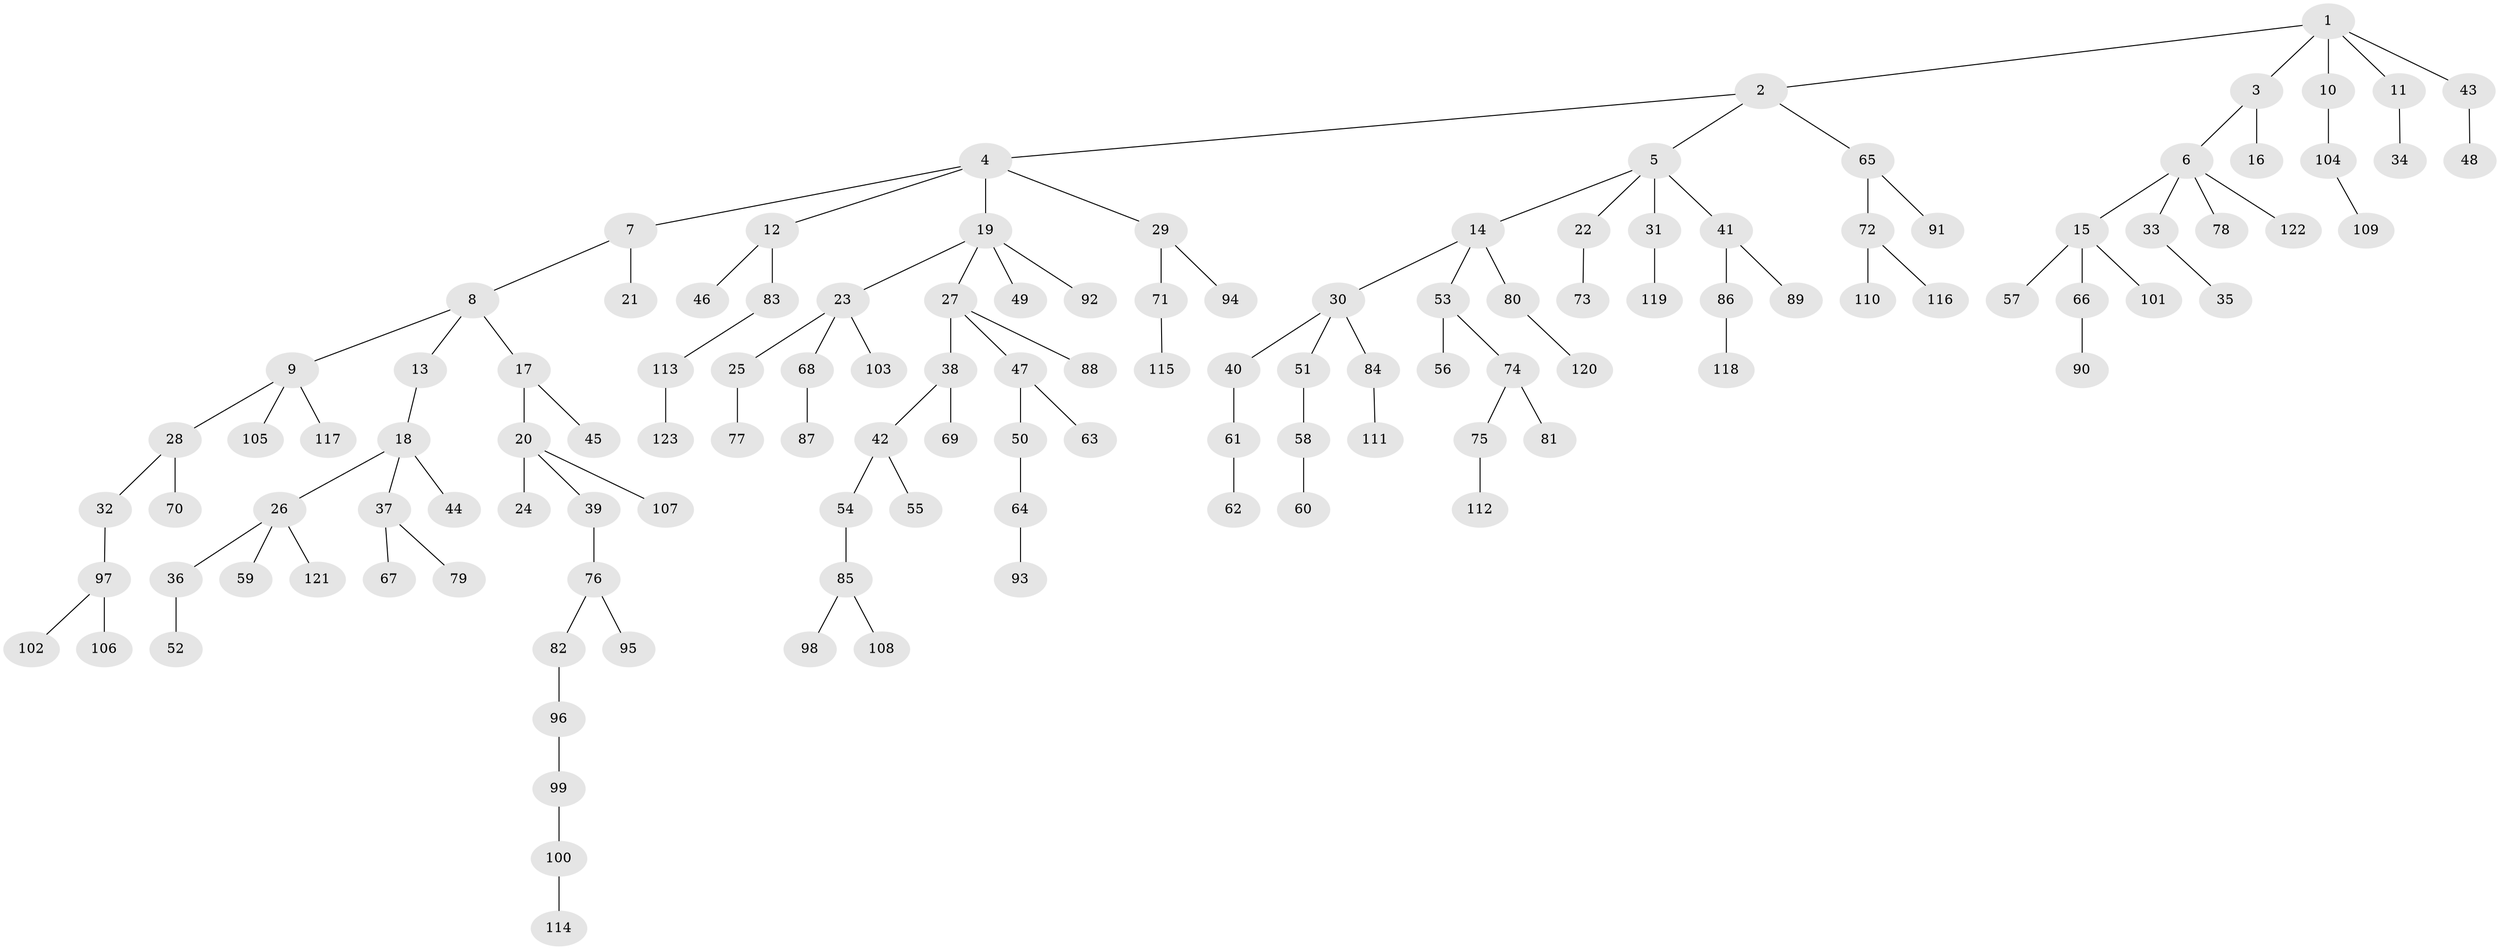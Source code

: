 // Generated by graph-tools (version 1.1) at 2025/02/03/09/25 03:02:22]
// undirected, 123 vertices, 122 edges
graph export_dot {
graph [start="1"]
  node [color=gray90,style=filled];
  1;
  2;
  3;
  4;
  5;
  6;
  7;
  8;
  9;
  10;
  11;
  12;
  13;
  14;
  15;
  16;
  17;
  18;
  19;
  20;
  21;
  22;
  23;
  24;
  25;
  26;
  27;
  28;
  29;
  30;
  31;
  32;
  33;
  34;
  35;
  36;
  37;
  38;
  39;
  40;
  41;
  42;
  43;
  44;
  45;
  46;
  47;
  48;
  49;
  50;
  51;
  52;
  53;
  54;
  55;
  56;
  57;
  58;
  59;
  60;
  61;
  62;
  63;
  64;
  65;
  66;
  67;
  68;
  69;
  70;
  71;
  72;
  73;
  74;
  75;
  76;
  77;
  78;
  79;
  80;
  81;
  82;
  83;
  84;
  85;
  86;
  87;
  88;
  89;
  90;
  91;
  92;
  93;
  94;
  95;
  96;
  97;
  98;
  99;
  100;
  101;
  102;
  103;
  104;
  105;
  106;
  107;
  108;
  109;
  110;
  111;
  112;
  113;
  114;
  115;
  116;
  117;
  118;
  119;
  120;
  121;
  122;
  123;
  1 -- 2;
  1 -- 3;
  1 -- 10;
  1 -- 11;
  1 -- 43;
  2 -- 4;
  2 -- 5;
  2 -- 65;
  3 -- 6;
  3 -- 16;
  4 -- 7;
  4 -- 12;
  4 -- 19;
  4 -- 29;
  5 -- 14;
  5 -- 22;
  5 -- 31;
  5 -- 41;
  6 -- 15;
  6 -- 33;
  6 -- 78;
  6 -- 122;
  7 -- 8;
  7 -- 21;
  8 -- 9;
  8 -- 13;
  8 -- 17;
  9 -- 28;
  9 -- 105;
  9 -- 117;
  10 -- 104;
  11 -- 34;
  12 -- 46;
  12 -- 83;
  13 -- 18;
  14 -- 30;
  14 -- 53;
  14 -- 80;
  15 -- 57;
  15 -- 66;
  15 -- 101;
  17 -- 20;
  17 -- 45;
  18 -- 26;
  18 -- 37;
  18 -- 44;
  19 -- 23;
  19 -- 27;
  19 -- 49;
  19 -- 92;
  20 -- 24;
  20 -- 39;
  20 -- 107;
  22 -- 73;
  23 -- 25;
  23 -- 68;
  23 -- 103;
  25 -- 77;
  26 -- 36;
  26 -- 59;
  26 -- 121;
  27 -- 38;
  27 -- 47;
  27 -- 88;
  28 -- 32;
  28 -- 70;
  29 -- 71;
  29 -- 94;
  30 -- 40;
  30 -- 51;
  30 -- 84;
  31 -- 119;
  32 -- 97;
  33 -- 35;
  36 -- 52;
  37 -- 67;
  37 -- 79;
  38 -- 42;
  38 -- 69;
  39 -- 76;
  40 -- 61;
  41 -- 86;
  41 -- 89;
  42 -- 54;
  42 -- 55;
  43 -- 48;
  47 -- 50;
  47 -- 63;
  50 -- 64;
  51 -- 58;
  53 -- 56;
  53 -- 74;
  54 -- 85;
  58 -- 60;
  61 -- 62;
  64 -- 93;
  65 -- 72;
  65 -- 91;
  66 -- 90;
  68 -- 87;
  71 -- 115;
  72 -- 110;
  72 -- 116;
  74 -- 75;
  74 -- 81;
  75 -- 112;
  76 -- 82;
  76 -- 95;
  80 -- 120;
  82 -- 96;
  83 -- 113;
  84 -- 111;
  85 -- 98;
  85 -- 108;
  86 -- 118;
  96 -- 99;
  97 -- 102;
  97 -- 106;
  99 -- 100;
  100 -- 114;
  104 -- 109;
  113 -- 123;
}
